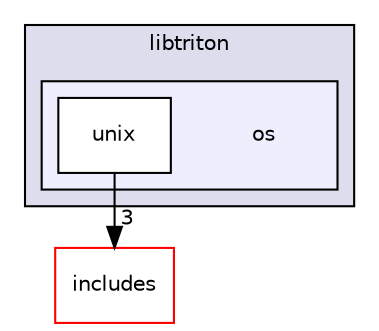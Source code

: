 digraph "/home/ubuntu/projects/pin-2.14/source/tools/Triton/src/libtriton/os" {
  compound=true
  node [ fontsize="10", fontname="Helvetica"];
  edge [ labelfontsize="10", labelfontname="Helvetica"];
  subgraph clusterdir_6826be0f3781bbf5456339e274d7c653 {
    graph [ bgcolor="#ddddee", pencolor="black", label="libtriton" fontname="Helvetica", fontsize="10", URL="dir_6826be0f3781bbf5456339e274d7c653.html"]
  subgraph clusterdir_7ef6d9a1ab3d50cbf6317e0e90e5160c {
    graph [ bgcolor="#eeeeff", pencolor="black", label="" URL="dir_7ef6d9a1ab3d50cbf6317e0e90e5160c.html"];
    dir_7ef6d9a1ab3d50cbf6317e0e90e5160c [shape=plaintext label="os"];
    dir_8adf717c244512eeeb407619f806ba65 [shape=box label="unix" color="black" fillcolor="white" style="filled" URL="dir_8adf717c244512eeeb407619f806ba65.html"];
  }
  }
  dir_0a436fc82d73b0b9b664d07557632391 [shape=box label="includes" fillcolor="white" style="filled" color="red" URL="dir_0a436fc82d73b0b9b664d07557632391.html"];
  dir_8adf717c244512eeeb407619f806ba65->dir_0a436fc82d73b0b9b664d07557632391 [headlabel="3", labeldistance=1.5 headhref="dir_000028_000024.html"];
}

